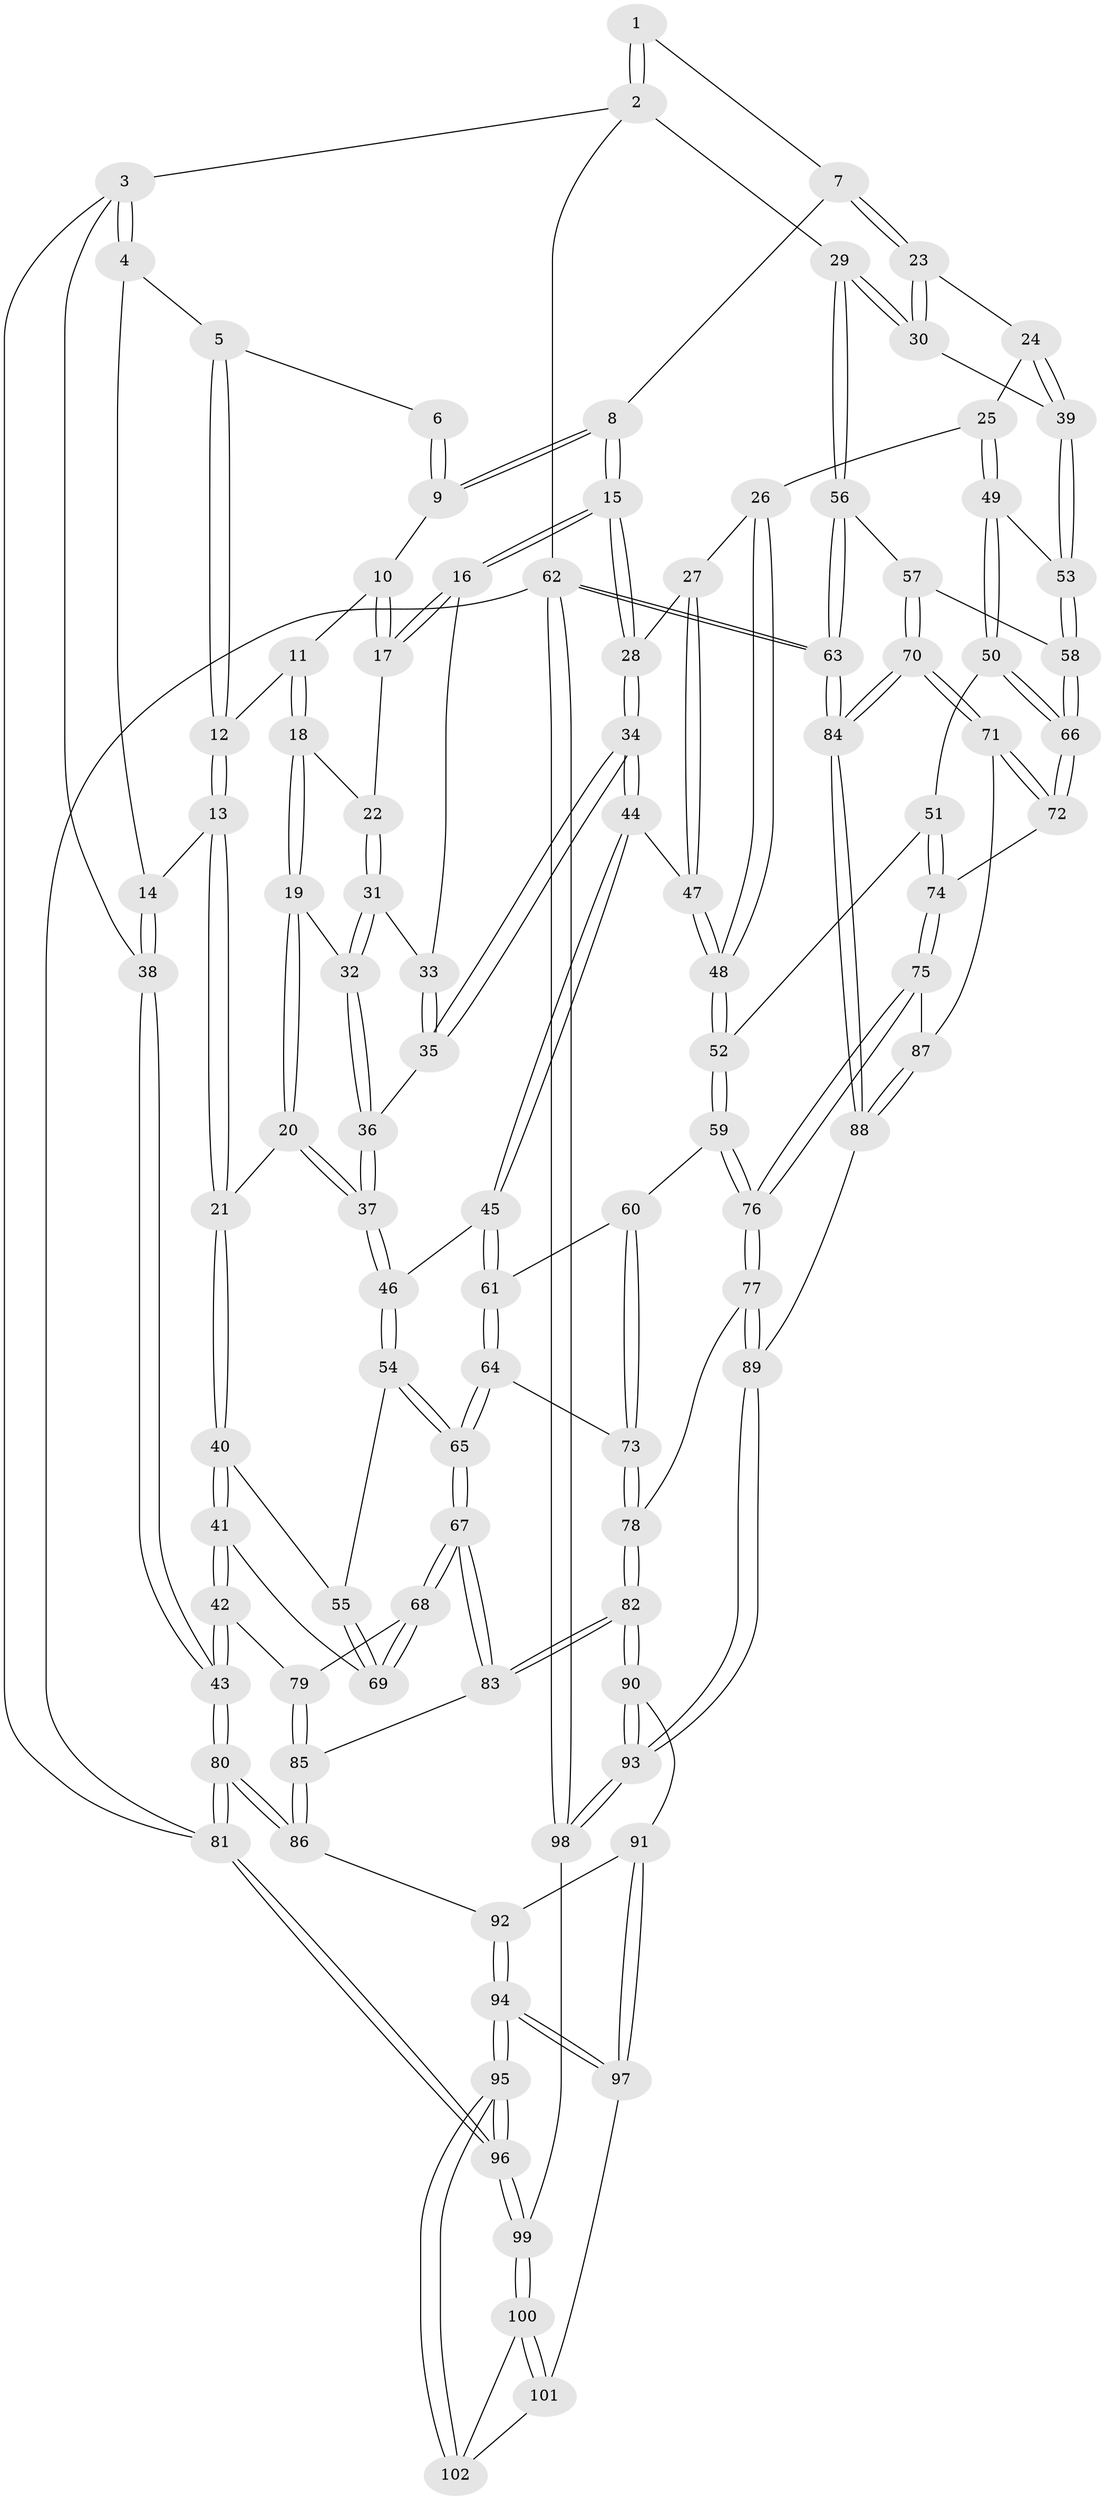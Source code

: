 // Generated by graph-tools (version 1.1) at 2025/38/02/21/25 10:38:58]
// undirected, 102 vertices, 252 edges
graph export_dot {
graph [start="1"]
  node [color=gray90,style=filled];
  1 [pos="+0.6844444397192355+0"];
  2 [pos="+1+0"];
  3 [pos="+0+0"];
  4 [pos="+0.062333545612629465+0"];
  5 [pos="+0.2228184973451399+0"];
  6 [pos="+0.46342219491942416+0"];
  7 [pos="+0.6582388069219444+0.08919270780885495"];
  8 [pos="+0.5959737051023437+0.08507413161878428"];
  9 [pos="+0.4850523121251736+0"];
  10 [pos="+0.44708432139086085+0.04357220295122309"];
  11 [pos="+0.2985407457461242+0.07795932696589536"];
  12 [pos="+0.2766497600524265+0.05711799998865286"];
  13 [pos="+0.13218032402690774+0.17188968102821742"];
  14 [pos="+0.1055574434769631+0.15690503661128827"];
  15 [pos="+0.50559036434564+0.17811592576305288"];
  16 [pos="+0.4627138817327286+0.13254252220827542"];
  17 [pos="+0.4509215621458608+0.10881623271354238"];
  18 [pos="+0.3158166905925606+0.11406108284312494"];
  19 [pos="+0.2510961986679336+0.20550439518045915"];
  20 [pos="+0.19857983638453014+0.25138077355541166"];
  21 [pos="+0.1759470171358784+0.24681978181392117"];
  22 [pos="+0.3260997215441461+0.1234360122390168"];
  23 [pos="+0.7108988292754177+0.1269935632896496"];
  24 [pos="+0.7078742869372336+0.18017537541188605"];
  25 [pos="+0.6657935390052929+0.2415347306766717"];
  26 [pos="+0.6419088560974322+0.2461653840645712"];
  27 [pos="+0.5726143016344141+0.24420200596050942"];
  28 [pos="+0.5073497084986801+0.21332910175402853"];
  29 [pos="+1+0"];
  30 [pos="+1+0"];
  31 [pos="+0.349107265862902+0.17107902112380596"];
  32 [pos="+0.34597793273006716+0.19348498388476842"];
  33 [pos="+0.3773851320508879+0.1711547394864748"];
  34 [pos="+0.4874580843655978+0.23134786510919608"];
  35 [pos="+0.4572231981111352+0.2320095795964351"];
  36 [pos="+0.3529899672540211+0.2551203358113711"];
  37 [pos="+0.30939957421130765+0.31844926003118085"];
  38 [pos="+0+0.22841342482256874"];
  39 [pos="+0.8687884489053729+0.2798672948648393"];
  40 [pos="+0.10507573958316976+0.3627590703830596"];
  41 [pos="+0.061295498539055464+0.4163761010586186"];
  42 [pos="+0.03284845105523497+0.4305983624606574"];
  43 [pos="+0+0.43057910329853755"];
  44 [pos="+0.46845186698314906+0.31857811840549793"];
  45 [pos="+0.42700462495599306+0.3677496358972071"];
  46 [pos="+0.31759417787636496+0.3408371575341205"];
  47 [pos="+0.5597453199152387+0.3579857280204014"];
  48 [pos="+0.5868920039055955+0.4079410271726673"];
  49 [pos="+0.7220515981955713+0.3644522679838113"];
  50 [pos="+0.6846839604578798+0.4277833111366046"];
  51 [pos="+0.6632737623491021+0.4326953400620257"];
  52 [pos="+0.5931787664584867+0.4299271204678017"];
  53 [pos="+0.8645755791744901+0.33062445385146544"];
  54 [pos="+0.3078666068098035+0.3636532390989184"];
  55 [pos="+0.2847569923127171+0.38482564877399433"];
  56 [pos="+1+0.38914237141622615"];
  57 [pos="+0.9151654488843635+0.398266959233272"];
  58 [pos="+0.9113998721765502+0.39644820744346504"];
  59 [pos="+0.5745231102639645+0.443375933820896"];
  60 [pos="+0.5425437637556968+0.4457293578274531"];
  61 [pos="+0.4485470686436803+0.41235434283549477"];
  62 [pos="+1+1"];
  63 [pos="+1+0.9939003977700804"];
  64 [pos="+0.39670718662258003+0.5025134234548769"];
  65 [pos="+0.36800775077906456+0.5220174515787586"];
  66 [pos="+0.776602562063192+0.5245921855021202"];
  67 [pos="+0.32879216011073725+0.5916625962240379"];
  68 [pos="+0.2605947302573011+0.5385323521532469"];
  69 [pos="+0.22988291116613863+0.4579588427261289"];
  70 [pos="+0.9582167420525055+0.7015954243005078"];
  71 [pos="+0.7888559525657599+0.5682977081346433"];
  72 [pos="+0.7800895272826063+0.5548963478156911"];
  73 [pos="+0.48238510549637803+0.5198694670839543"];
  74 [pos="+0.644916409496564+0.5934298360323246"];
  75 [pos="+0.6189813185463756+0.6151694055577328"];
  76 [pos="+0.5700361894751335+0.6324338944432083"];
  77 [pos="+0.5428601931208293+0.6606421751083054"];
  78 [pos="+0.5234887522415971+0.6558332935087926"];
  79 [pos="+0.12768027785202132+0.5638687127186155"];
  80 [pos="+0+0.5896757981303326"];
  81 [pos="+0+1"];
  82 [pos="+0.3574207852779625+0.6600504512607717"];
  83 [pos="+0.33576356191418555+0.6274484392578039"];
  84 [pos="+1+0.8017280748038804"];
  85 [pos="+0.12440357488340893+0.6667499965022838"];
  86 [pos="+0.12072274219443907+0.671874416753072"];
  87 [pos="+0.7149368556227897+0.6635563785724495"];
  88 [pos="+0.7319315209918476+0.7583099533517692"];
  89 [pos="+0.5991050908404758+0.796209652373796"];
  90 [pos="+0.3387495156945025+0.733673098967788"];
  91 [pos="+0.3225365873335074+0.7531120028215327"];
  92 [pos="+0.1237081522401425+0.7213589567204717"];
  93 [pos="+0.5568048641889887+0.9259761302753634"];
  94 [pos="+0.08118902983870942+0.8783505766255297"];
  95 [pos="+0+1"];
  96 [pos="+0+1"];
  97 [pos="+0.2926173333594947+0.816791861581809"];
  98 [pos="+0.5540746714385096+1"];
  99 [pos="+0.5375792693338092+1"];
  100 [pos="+0.4916347793827538+1"];
  101 [pos="+0.317450801923244+0.8777249229304123"];
  102 [pos="+0.24641644835560994+0.9456164241692875"];
  1 -- 2;
  1 -- 2;
  1 -- 7;
  2 -- 3;
  2 -- 29;
  2 -- 62;
  3 -- 4;
  3 -- 4;
  3 -- 38;
  3 -- 81;
  4 -- 5;
  4 -- 14;
  5 -- 6;
  5 -- 12;
  5 -- 12;
  6 -- 9;
  6 -- 9;
  7 -- 8;
  7 -- 23;
  7 -- 23;
  8 -- 9;
  8 -- 9;
  8 -- 15;
  8 -- 15;
  9 -- 10;
  10 -- 11;
  10 -- 17;
  10 -- 17;
  11 -- 12;
  11 -- 18;
  11 -- 18;
  12 -- 13;
  12 -- 13;
  13 -- 14;
  13 -- 21;
  13 -- 21;
  14 -- 38;
  14 -- 38;
  15 -- 16;
  15 -- 16;
  15 -- 28;
  15 -- 28;
  16 -- 17;
  16 -- 17;
  16 -- 33;
  17 -- 22;
  18 -- 19;
  18 -- 19;
  18 -- 22;
  19 -- 20;
  19 -- 20;
  19 -- 32;
  20 -- 21;
  20 -- 37;
  20 -- 37;
  21 -- 40;
  21 -- 40;
  22 -- 31;
  22 -- 31;
  23 -- 24;
  23 -- 30;
  23 -- 30;
  24 -- 25;
  24 -- 39;
  24 -- 39;
  25 -- 26;
  25 -- 49;
  25 -- 49;
  26 -- 27;
  26 -- 48;
  26 -- 48;
  27 -- 28;
  27 -- 47;
  27 -- 47;
  28 -- 34;
  28 -- 34;
  29 -- 30;
  29 -- 30;
  29 -- 56;
  29 -- 56;
  30 -- 39;
  31 -- 32;
  31 -- 32;
  31 -- 33;
  32 -- 36;
  32 -- 36;
  33 -- 35;
  33 -- 35;
  34 -- 35;
  34 -- 35;
  34 -- 44;
  34 -- 44;
  35 -- 36;
  36 -- 37;
  36 -- 37;
  37 -- 46;
  37 -- 46;
  38 -- 43;
  38 -- 43;
  39 -- 53;
  39 -- 53;
  40 -- 41;
  40 -- 41;
  40 -- 55;
  41 -- 42;
  41 -- 42;
  41 -- 69;
  42 -- 43;
  42 -- 43;
  42 -- 79;
  43 -- 80;
  43 -- 80;
  44 -- 45;
  44 -- 45;
  44 -- 47;
  45 -- 46;
  45 -- 61;
  45 -- 61;
  46 -- 54;
  46 -- 54;
  47 -- 48;
  47 -- 48;
  48 -- 52;
  48 -- 52;
  49 -- 50;
  49 -- 50;
  49 -- 53;
  50 -- 51;
  50 -- 66;
  50 -- 66;
  51 -- 52;
  51 -- 74;
  51 -- 74;
  52 -- 59;
  52 -- 59;
  53 -- 58;
  53 -- 58;
  54 -- 55;
  54 -- 65;
  54 -- 65;
  55 -- 69;
  55 -- 69;
  56 -- 57;
  56 -- 63;
  56 -- 63;
  57 -- 58;
  57 -- 70;
  57 -- 70;
  58 -- 66;
  58 -- 66;
  59 -- 60;
  59 -- 76;
  59 -- 76;
  60 -- 61;
  60 -- 73;
  60 -- 73;
  61 -- 64;
  61 -- 64;
  62 -- 63;
  62 -- 63;
  62 -- 98;
  62 -- 98;
  62 -- 81;
  63 -- 84;
  63 -- 84;
  64 -- 65;
  64 -- 65;
  64 -- 73;
  65 -- 67;
  65 -- 67;
  66 -- 72;
  66 -- 72;
  67 -- 68;
  67 -- 68;
  67 -- 83;
  67 -- 83;
  68 -- 69;
  68 -- 69;
  68 -- 79;
  70 -- 71;
  70 -- 71;
  70 -- 84;
  70 -- 84;
  71 -- 72;
  71 -- 72;
  71 -- 87;
  72 -- 74;
  73 -- 78;
  73 -- 78;
  74 -- 75;
  74 -- 75;
  75 -- 76;
  75 -- 76;
  75 -- 87;
  76 -- 77;
  76 -- 77;
  77 -- 78;
  77 -- 89;
  77 -- 89;
  78 -- 82;
  78 -- 82;
  79 -- 85;
  79 -- 85;
  80 -- 81;
  80 -- 81;
  80 -- 86;
  80 -- 86;
  81 -- 96;
  81 -- 96;
  82 -- 83;
  82 -- 83;
  82 -- 90;
  82 -- 90;
  83 -- 85;
  84 -- 88;
  84 -- 88;
  85 -- 86;
  85 -- 86;
  86 -- 92;
  87 -- 88;
  87 -- 88;
  88 -- 89;
  89 -- 93;
  89 -- 93;
  90 -- 91;
  90 -- 93;
  90 -- 93;
  91 -- 92;
  91 -- 97;
  91 -- 97;
  92 -- 94;
  92 -- 94;
  93 -- 98;
  93 -- 98;
  94 -- 95;
  94 -- 95;
  94 -- 97;
  94 -- 97;
  95 -- 96;
  95 -- 96;
  95 -- 102;
  95 -- 102;
  96 -- 99;
  96 -- 99;
  97 -- 101;
  98 -- 99;
  99 -- 100;
  99 -- 100;
  100 -- 101;
  100 -- 101;
  100 -- 102;
  101 -- 102;
}

